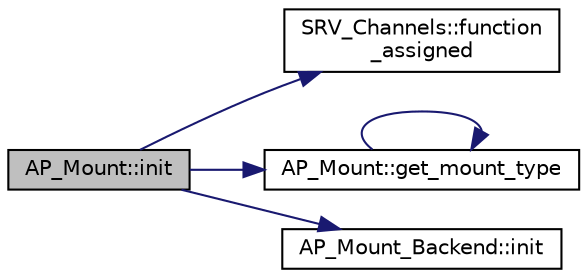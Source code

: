 digraph "AP_Mount::init"
{
 // INTERACTIVE_SVG=YES
  edge [fontname="Helvetica",fontsize="10",labelfontname="Helvetica",labelfontsize="10"];
  node [fontname="Helvetica",fontsize="10",shape=record];
  rankdir="LR";
  Node1 [label="AP_Mount::init",height=0.2,width=0.4,color="black", fillcolor="grey75", style="filled", fontcolor="black"];
  Node1 -> Node2 [color="midnightblue",fontsize="10",style="solid",fontname="Helvetica"];
  Node2 [label="SRV_Channels::function\l_assigned",height=0.2,width=0.4,color="black", fillcolor="white", style="filled",URL="$classSRV__Channels.html#a378e0022237c196e6107c9e79f340285"];
  Node1 -> Node3 [color="midnightblue",fontsize="10",style="solid",fontname="Helvetica"];
  Node3 [label="AP_Mount::get_mount_type",height=0.2,width=0.4,color="black", fillcolor="white", style="filled",URL="$classAP__Mount.html#a23c0066269157320f1cab4bc669511bc"];
  Node3 -> Node3 [color="midnightblue",fontsize="10",style="solid",fontname="Helvetica"];
  Node1 -> Node4 [color="midnightblue",fontsize="10",style="solid",fontname="Helvetica"];
  Node4 [label="AP_Mount_Backend::init",height=0.2,width=0.4,color="black", fillcolor="white", style="filled",URL="$classAP__Mount__Backend.html#a654955d4054473bf8e92074684bd56f8"];
}
